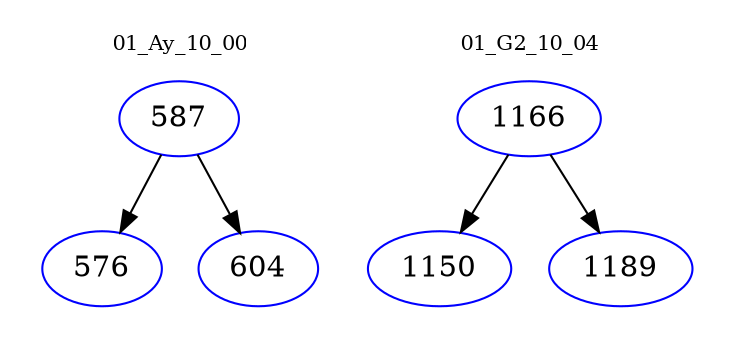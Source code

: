digraph{
subgraph cluster_0 {
color = white
label = "01_Ay_10_00";
fontsize=10;
T0_587 [label="587", color="blue"]
T0_587 -> T0_576 [color="black"]
T0_576 [label="576", color="blue"]
T0_587 -> T0_604 [color="black"]
T0_604 [label="604", color="blue"]
}
subgraph cluster_1 {
color = white
label = "01_G2_10_04";
fontsize=10;
T1_1166 [label="1166", color="blue"]
T1_1166 -> T1_1150 [color="black"]
T1_1150 [label="1150", color="blue"]
T1_1166 -> T1_1189 [color="black"]
T1_1189 [label="1189", color="blue"]
}
}

